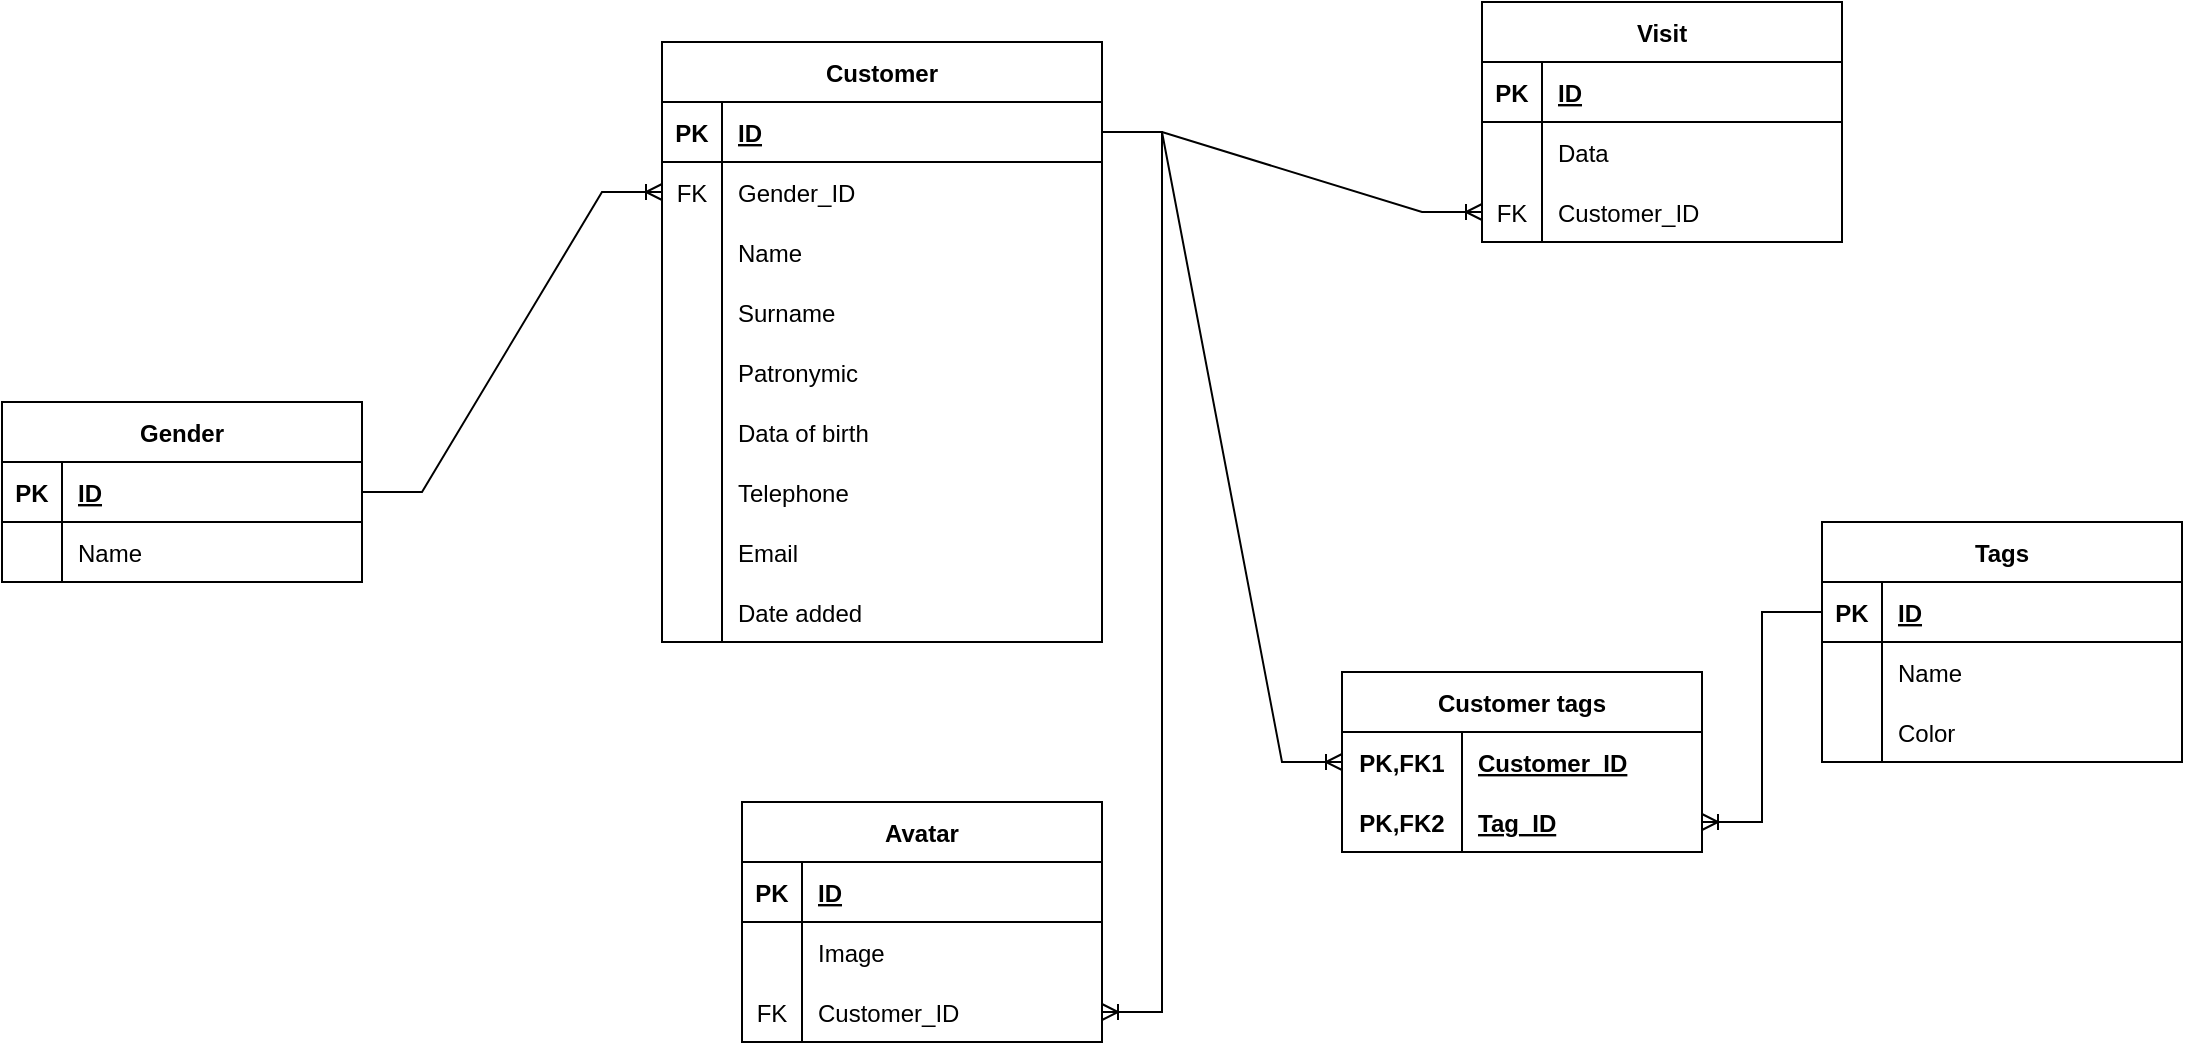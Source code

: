 <mxfile version="20.8.16" type="device"><diagram name="Страница 1" id="koy5ERYCLFdSH9rQiEoi"><mxGraphModel dx="1863" dy="654" grid="1" gridSize="10" guides="1" tooltips="1" connect="1" arrows="1" fold="1" page="1" pageScale="1" pageWidth="827" pageHeight="1169" math="0" shadow="0"><root><mxCell id="0"/><mxCell id="1" parent="0"/><mxCell id="qkVRfuWRCipSsEiNsj9y-1" value="Customer" style="shape=table;startSize=30;container=1;collapsible=1;childLayout=tableLayout;fixedRows=1;rowLines=0;fontStyle=1;align=center;resizeLast=1;" parent="1" vertex="1"><mxGeometry x="30" y="270" width="220" height="300" as="geometry"/></mxCell><mxCell id="qkVRfuWRCipSsEiNsj9y-2" value="" style="shape=tableRow;horizontal=0;startSize=0;swimlaneHead=0;swimlaneBody=0;fillColor=none;collapsible=0;dropTarget=0;points=[[0,0.5],[1,0.5]];portConstraint=eastwest;top=0;left=0;right=0;bottom=1;" parent="qkVRfuWRCipSsEiNsj9y-1" vertex="1"><mxGeometry y="30" width="220" height="30" as="geometry"/></mxCell><mxCell id="qkVRfuWRCipSsEiNsj9y-3" value="PK" style="shape=partialRectangle;connectable=0;fillColor=none;top=0;left=0;bottom=0;right=0;fontStyle=1;overflow=hidden;" parent="qkVRfuWRCipSsEiNsj9y-2" vertex="1"><mxGeometry width="30" height="30" as="geometry"><mxRectangle width="30" height="30" as="alternateBounds"/></mxGeometry></mxCell><mxCell id="qkVRfuWRCipSsEiNsj9y-4" value="ID" style="shape=partialRectangle;connectable=0;fillColor=none;top=0;left=0;bottom=0;right=0;align=left;spacingLeft=6;fontStyle=5;overflow=hidden;" parent="qkVRfuWRCipSsEiNsj9y-2" vertex="1"><mxGeometry x="30" width="190" height="30" as="geometry"><mxRectangle width="190" height="30" as="alternateBounds"/></mxGeometry></mxCell><mxCell id="qkVRfuWRCipSsEiNsj9y-5" value="" style="shape=tableRow;horizontal=0;startSize=0;swimlaneHead=0;swimlaneBody=0;fillColor=none;collapsible=0;dropTarget=0;points=[[0,0.5],[1,0.5]];portConstraint=eastwest;top=0;left=0;right=0;bottom=0;" parent="qkVRfuWRCipSsEiNsj9y-1" vertex="1"><mxGeometry y="60" width="220" height="30" as="geometry"/></mxCell><mxCell id="qkVRfuWRCipSsEiNsj9y-6" value="FK" style="shape=partialRectangle;connectable=0;fillColor=none;top=0;left=0;bottom=0;right=0;editable=1;overflow=hidden;" parent="qkVRfuWRCipSsEiNsj9y-5" vertex="1"><mxGeometry width="30" height="30" as="geometry"><mxRectangle width="30" height="30" as="alternateBounds"/></mxGeometry></mxCell><mxCell id="qkVRfuWRCipSsEiNsj9y-7" value="Gender_ID" style="shape=partialRectangle;connectable=0;fillColor=none;top=0;left=0;bottom=0;right=0;align=left;spacingLeft=6;overflow=hidden;" parent="qkVRfuWRCipSsEiNsj9y-5" vertex="1"><mxGeometry x="30" width="190" height="30" as="geometry"><mxRectangle width="190" height="30" as="alternateBounds"/></mxGeometry></mxCell><mxCell id="qkVRfuWRCipSsEiNsj9y-8" value="" style="shape=tableRow;horizontal=0;startSize=0;swimlaneHead=0;swimlaneBody=0;fillColor=none;collapsible=0;dropTarget=0;points=[[0,0.5],[1,0.5]];portConstraint=eastwest;top=0;left=0;right=0;bottom=0;" parent="qkVRfuWRCipSsEiNsj9y-1" vertex="1"><mxGeometry y="90" width="220" height="30" as="geometry"/></mxCell><mxCell id="qkVRfuWRCipSsEiNsj9y-9" value="" style="shape=partialRectangle;connectable=0;fillColor=none;top=0;left=0;bottom=0;right=0;editable=1;overflow=hidden;" parent="qkVRfuWRCipSsEiNsj9y-8" vertex="1"><mxGeometry width="30" height="30" as="geometry"><mxRectangle width="30" height="30" as="alternateBounds"/></mxGeometry></mxCell><mxCell id="qkVRfuWRCipSsEiNsj9y-10" value="Name" style="shape=partialRectangle;connectable=0;fillColor=none;top=0;left=0;bottom=0;right=0;align=left;spacingLeft=6;overflow=hidden;" parent="qkVRfuWRCipSsEiNsj9y-8" vertex="1"><mxGeometry x="30" width="190" height="30" as="geometry"><mxRectangle width="190" height="30" as="alternateBounds"/></mxGeometry></mxCell><mxCell id="qkVRfuWRCipSsEiNsj9y-11" value="" style="shape=tableRow;horizontal=0;startSize=0;swimlaneHead=0;swimlaneBody=0;fillColor=none;collapsible=0;dropTarget=0;points=[[0,0.5],[1,0.5]];portConstraint=eastwest;top=0;left=0;right=0;bottom=0;" parent="qkVRfuWRCipSsEiNsj9y-1" vertex="1"><mxGeometry y="120" width="220" height="30" as="geometry"/></mxCell><mxCell id="qkVRfuWRCipSsEiNsj9y-12" value="" style="shape=partialRectangle;connectable=0;fillColor=none;top=0;left=0;bottom=0;right=0;editable=1;overflow=hidden;" parent="qkVRfuWRCipSsEiNsj9y-11" vertex="1"><mxGeometry width="30" height="30" as="geometry"><mxRectangle width="30" height="30" as="alternateBounds"/></mxGeometry></mxCell><mxCell id="qkVRfuWRCipSsEiNsj9y-13" value="Surname" style="shape=partialRectangle;connectable=0;fillColor=none;top=0;left=0;bottom=0;right=0;align=left;spacingLeft=6;overflow=hidden;" parent="qkVRfuWRCipSsEiNsj9y-11" vertex="1"><mxGeometry x="30" width="190" height="30" as="geometry"><mxRectangle width="190" height="30" as="alternateBounds"/></mxGeometry></mxCell><mxCell id="qkVRfuWRCipSsEiNsj9y-23" value="" style="shape=tableRow;horizontal=0;startSize=0;swimlaneHead=0;swimlaneBody=0;fillColor=none;collapsible=0;dropTarget=0;points=[[0,0.5],[1,0.5]];portConstraint=eastwest;top=0;left=0;right=0;bottom=0;" parent="qkVRfuWRCipSsEiNsj9y-1" vertex="1"><mxGeometry y="150" width="220" height="30" as="geometry"/></mxCell><mxCell id="qkVRfuWRCipSsEiNsj9y-24" value="" style="shape=partialRectangle;connectable=0;fillColor=none;top=0;left=0;bottom=0;right=0;editable=1;overflow=hidden;" parent="qkVRfuWRCipSsEiNsj9y-23" vertex="1"><mxGeometry width="30" height="30" as="geometry"><mxRectangle width="30" height="30" as="alternateBounds"/></mxGeometry></mxCell><mxCell id="qkVRfuWRCipSsEiNsj9y-25" value="Patronymic" style="shape=partialRectangle;connectable=0;fillColor=none;top=0;left=0;bottom=0;right=0;align=left;spacingLeft=6;overflow=hidden;" parent="qkVRfuWRCipSsEiNsj9y-23" vertex="1"><mxGeometry x="30" width="190" height="30" as="geometry"><mxRectangle width="190" height="30" as="alternateBounds"/></mxGeometry></mxCell><mxCell id="qkVRfuWRCipSsEiNsj9y-26" value="" style="shape=tableRow;horizontal=0;startSize=0;swimlaneHead=0;swimlaneBody=0;fillColor=none;collapsible=0;dropTarget=0;points=[[0,0.5],[1,0.5]];portConstraint=eastwest;top=0;left=0;right=0;bottom=0;" parent="qkVRfuWRCipSsEiNsj9y-1" vertex="1"><mxGeometry y="180" width="220" height="30" as="geometry"/></mxCell><mxCell id="qkVRfuWRCipSsEiNsj9y-27" value="" style="shape=partialRectangle;connectable=0;fillColor=none;top=0;left=0;bottom=0;right=0;editable=1;overflow=hidden;" parent="qkVRfuWRCipSsEiNsj9y-26" vertex="1"><mxGeometry width="30" height="30" as="geometry"><mxRectangle width="30" height="30" as="alternateBounds"/></mxGeometry></mxCell><mxCell id="qkVRfuWRCipSsEiNsj9y-28" value="Data of birth" style="shape=partialRectangle;connectable=0;fillColor=none;top=0;left=0;bottom=0;right=0;align=left;spacingLeft=6;overflow=hidden;" parent="qkVRfuWRCipSsEiNsj9y-26" vertex="1"><mxGeometry x="30" width="190" height="30" as="geometry"><mxRectangle width="190" height="30" as="alternateBounds"/></mxGeometry></mxCell><mxCell id="qkVRfuWRCipSsEiNsj9y-29" value="" style="shape=tableRow;horizontal=0;startSize=0;swimlaneHead=0;swimlaneBody=0;fillColor=none;collapsible=0;dropTarget=0;points=[[0,0.5],[1,0.5]];portConstraint=eastwest;top=0;left=0;right=0;bottom=0;" parent="qkVRfuWRCipSsEiNsj9y-1" vertex="1"><mxGeometry y="210" width="220" height="30" as="geometry"/></mxCell><mxCell id="qkVRfuWRCipSsEiNsj9y-30" value="" style="shape=partialRectangle;connectable=0;fillColor=none;top=0;left=0;bottom=0;right=0;editable=1;overflow=hidden;" parent="qkVRfuWRCipSsEiNsj9y-29" vertex="1"><mxGeometry width="30" height="30" as="geometry"><mxRectangle width="30" height="30" as="alternateBounds"/></mxGeometry></mxCell><mxCell id="qkVRfuWRCipSsEiNsj9y-31" value="Telephone" style="shape=partialRectangle;connectable=0;fillColor=none;top=0;left=0;bottom=0;right=0;align=left;spacingLeft=6;overflow=hidden;" parent="qkVRfuWRCipSsEiNsj9y-29" vertex="1"><mxGeometry x="30" width="190" height="30" as="geometry"><mxRectangle width="190" height="30" as="alternateBounds"/></mxGeometry></mxCell><mxCell id="qkVRfuWRCipSsEiNsj9y-32" value="" style="shape=tableRow;horizontal=0;startSize=0;swimlaneHead=0;swimlaneBody=0;fillColor=none;collapsible=0;dropTarget=0;points=[[0,0.5],[1,0.5]];portConstraint=eastwest;top=0;left=0;right=0;bottom=0;" parent="qkVRfuWRCipSsEiNsj9y-1" vertex="1"><mxGeometry y="240" width="220" height="30" as="geometry"/></mxCell><mxCell id="qkVRfuWRCipSsEiNsj9y-33" value="" style="shape=partialRectangle;connectable=0;fillColor=none;top=0;left=0;bottom=0;right=0;editable=1;overflow=hidden;" parent="qkVRfuWRCipSsEiNsj9y-32" vertex="1"><mxGeometry width="30" height="30" as="geometry"><mxRectangle width="30" height="30" as="alternateBounds"/></mxGeometry></mxCell><mxCell id="qkVRfuWRCipSsEiNsj9y-34" value="Email" style="shape=partialRectangle;connectable=0;fillColor=none;top=0;left=0;bottom=0;right=0;align=left;spacingLeft=6;overflow=hidden;" parent="qkVRfuWRCipSsEiNsj9y-32" vertex="1"><mxGeometry x="30" width="190" height="30" as="geometry"><mxRectangle width="190" height="30" as="alternateBounds"/></mxGeometry></mxCell><mxCell id="qkVRfuWRCipSsEiNsj9y-60" value="" style="shape=tableRow;horizontal=0;startSize=0;swimlaneHead=0;swimlaneBody=0;fillColor=none;collapsible=0;dropTarget=0;points=[[0,0.5],[1,0.5]];portConstraint=eastwest;top=0;left=0;right=0;bottom=0;" parent="qkVRfuWRCipSsEiNsj9y-1" vertex="1"><mxGeometry y="270" width="220" height="30" as="geometry"/></mxCell><mxCell id="qkVRfuWRCipSsEiNsj9y-61" value="" style="shape=partialRectangle;connectable=0;fillColor=none;top=0;left=0;bottom=0;right=0;editable=1;overflow=hidden;" parent="qkVRfuWRCipSsEiNsj9y-60" vertex="1"><mxGeometry width="30" height="30" as="geometry"><mxRectangle width="30" height="30" as="alternateBounds"/></mxGeometry></mxCell><mxCell id="qkVRfuWRCipSsEiNsj9y-62" value="Date added" style="shape=partialRectangle;connectable=0;fillColor=none;top=0;left=0;bottom=0;right=0;align=left;spacingLeft=6;overflow=hidden;" parent="qkVRfuWRCipSsEiNsj9y-60" vertex="1"><mxGeometry x="30" width="190" height="30" as="geometry"><mxRectangle width="190" height="30" as="alternateBounds"/></mxGeometry></mxCell><mxCell id="qkVRfuWRCipSsEiNsj9y-141" value="Tags" style="shape=table;startSize=30;container=1;collapsible=1;childLayout=tableLayout;fixedRows=1;rowLines=0;fontStyle=1;align=center;resizeLast=1;" parent="1" vertex="1"><mxGeometry x="610" y="510" width="180" height="120" as="geometry"/></mxCell><mxCell id="qkVRfuWRCipSsEiNsj9y-142" value="" style="shape=tableRow;horizontal=0;startSize=0;swimlaneHead=0;swimlaneBody=0;fillColor=none;collapsible=0;dropTarget=0;points=[[0,0.5],[1,0.5]];portConstraint=eastwest;top=0;left=0;right=0;bottom=1;" parent="qkVRfuWRCipSsEiNsj9y-141" vertex="1"><mxGeometry y="30" width="180" height="30" as="geometry"/></mxCell><mxCell id="qkVRfuWRCipSsEiNsj9y-143" value="PK" style="shape=partialRectangle;connectable=0;fillColor=none;top=0;left=0;bottom=0;right=0;fontStyle=1;overflow=hidden;" parent="qkVRfuWRCipSsEiNsj9y-142" vertex="1"><mxGeometry width="30" height="30" as="geometry"><mxRectangle width="30" height="30" as="alternateBounds"/></mxGeometry></mxCell><mxCell id="qkVRfuWRCipSsEiNsj9y-144" value="ID" style="shape=partialRectangle;connectable=0;fillColor=none;top=0;left=0;bottom=0;right=0;align=left;spacingLeft=6;fontStyle=5;overflow=hidden;" parent="qkVRfuWRCipSsEiNsj9y-142" vertex="1"><mxGeometry x="30" width="150" height="30" as="geometry"><mxRectangle width="150" height="30" as="alternateBounds"/></mxGeometry></mxCell><mxCell id="qkVRfuWRCipSsEiNsj9y-145" value="" style="shape=tableRow;horizontal=0;startSize=0;swimlaneHead=0;swimlaneBody=0;fillColor=none;collapsible=0;dropTarget=0;points=[[0,0.5],[1,0.5]];portConstraint=eastwest;top=0;left=0;right=0;bottom=0;" parent="qkVRfuWRCipSsEiNsj9y-141" vertex="1"><mxGeometry y="60" width="180" height="30" as="geometry"/></mxCell><mxCell id="qkVRfuWRCipSsEiNsj9y-146" value="" style="shape=partialRectangle;connectable=0;fillColor=none;top=0;left=0;bottom=0;right=0;editable=1;overflow=hidden;" parent="qkVRfuWRCipSsEiNsj9y-145" vertex="1"><mxGeometry width="30" height="30" as="geometry"><mxRectangle width="30" height="30" as="alternateBounds"/></mxGeometry></mxCell><mxCell id="qkVRfuWRCipSsEiNsj9y-147" value="Name" style="shape=partialRectangle;connectable=0;fillColor=none;top=0;left=0;bottom=0;right=0;align=left;spacingLeft=6;overflow=hidden;" parent="qkVRfuWRCipSsEiNsj9y-145" vertex="1"><mxGeometry x="30" width="150" height="30" as="geometry"><mxRectangle width="150" height="30" as="alternateBounds"/></mxGeometry></mxCell><mxCell id="qkVRfuWRCipSsEiNsj9y-148" value="" style="shape=tableRow;horizontal=0;startSize=0;swimlaneHead=0;swimlaneBody=0;fillColor=none;collapsible=0;dropTarget=0;points=[[0,0.5],[1,0.5]];portConstraint=eastwest;top=0;left=0;right=0;bottom=0;" parent="qkVRfuWRCipSsEiNsj9y-141" vertex="1"><mxGeometry y="90" width="180" height="30" as="geometry"/></mxCell><mxCell id="qkVRfuWRCipSsEiNsj9y-149" value="" style="shape=partialRectangle;connectable=0;fillColor=none;top=0;left=0;bottom=0;right=0;editable=1;overflow=hidden;" parent="qkVRfuWRCipSsEiNsj9y-148" vertex="1"><mxGeometry width="30" height="30" as="geometry"><mxRectangle width="30" height="30" as="alternateBounds"/></mxGeometry></mxCell><mxCell id="qkVRfuWRCipSsEiNsj9y-150" value="Color" style="shape=partialRectangle;connectable=0;fillColor=none;top=0;left=0;bottom=0;right=0;align=left;spacingLeft=6;overflow=hidden;" parent="qkVRfuWRCipSsEiNsj9y-148" vertex="1"><mxGeometry x="30" width="150" height="30" as="geometry"><mxRectangle width="150" height="30" as="alternateBounds"/></mxGeometry></mxCell><mxCell id="qkVRfuWRCipSsEiNsj9y-154" value="Customer tags" style="shape=table;startSize=30;container=1;collapsible=1;childLayout=tableLayout;fixedRows=1;rowLines=0;fontStyle=1;align=center;resizeLast=1;" parent="1" vertex="1"><mxGeometry x="370" y="585" width="180" height="90" as="geometry"/></mxCell><mxCell id="qkVRfuWRCipSsEiNsj9y-155" value="" style="shape=tableRow;horizontal=0;startSize=0;swimlaneHead=0;swimlaneBody=0;fillColor=none;collapsible=0;dropTarget=0;points=[[0,0.5],[1,0.5]];portConstraint=eastwest;top=0;left=0;right=0;bottom=0;" parent="qkVRfuWRCipSsEiNsj9y-154" vertex="1"><mxGeometry y="30" width="180" height="30" as="geometry"/></mxCell><mxCell id="qkVRfuWRCipSsEiNsj9y-156" value="PK,FK1" style="shape=partialRectangle;connectable=0;fillColor=none;top=0;left=0;bottom=0;right=0;fontStyle=1;overflow=hidden;" parent="qkVRfuWRCipSsEiNsj9y-155" vertex="1"><mxGeometry width="60" height="30" as="geometry"><mxRectangle width="60" height="30" as="alternateBounds"/></mxGeometry></mxCell><mxCell id="qkVRfuWRCipSsEiNsj9y-157" value="Customer_ID" style="shape=partialRectangle;connectable=0;fillColor=none;top=0;left=0;bottom=0;right=0;align=left;spacingLeft=6;fontStyle=5;overflow=hidden;" parent="qkVRfuWRCipSsEiNsj9y-155" vertex="1"><mxGeometry x="60" width="120" height="30" as="geometry"><mxRectangle width="120" height="30" as="alternateBounds"/></mxGeometry></mxCell><mxCell id="qkVRfuWRCipSsEiNsj9y-158" value="" style="shape=tableRow;horizontal=0;startSize=0;swimlaneHead=0;swimlaneBody=0;fillColor=none;collapsible=0;dropTarget=0;points=[[0,0.5],[1,0.5]];portConstraint=eastwest;top=0;left=0;right=0;bottom=1;" parent="qkVRfuWRCipSsEiNsj9y-154" vertex="1"><mxGeometry y="60" width="180" height="30" as="geometry"/></mxCell><mxCell id="qkVRfuWRCipSsEiNsj9y-159" value="PK,FK2" style="shape=partialRectangle;connectable=0;fillColor=none;top=0;left=0;bottom=0;right=0;fontStyle=1;overflow=hidden;" parent="qkVRfuWRCipSsEiNsj9y-158" vertex="1"><mxGeometry width="60" height="30" as="geometry"><mxRectangle width="60" height="30" as="alternateBounds"/></mxGeometry></mxCell><mxCell id="qkVRfuWRCipSsEiNsj9y-160" value="Tag_ID" style="shape=partialRectangle;connectable=0;fillColor=none;top=0;left=0;bottom=0;right=0;align=left;spacingLeft=6;fontStyle=5;overflow=hidden;" parent="qkVRfuWRCipSsEiNsj9y-158" vertex="1"><mxGeometry x="60" width="120" height="30" as="geometry"><mxRectangle width="120" height="30" as="alternateBounds"/></mxGeometry></mxCell><mxCell id="qkVRfuWRCipSsEiNsj9y-167" value="" style="edgeStyle=entityRelationEdgeStyle;fontSize=12;html=1;endArrow=ERoneToMany;rounded=0;entryX=1;entryY=0.5;entryDx=0;entryDy=0;exitX=0;exitY=0.5;exitDx=0;exitDy=0;" parent="1" source="qkVRfuWRCipSsEiNsj9y-142" target="qkVRfuWRCipSsEiNsj9y-158" edge="1"><mxGeometry width="100" height="100" relative="1" as="geometry"><mxPoint x="600" y="800" as="sourcePoint"/><mxPoint x="700" y="700" as="targetPoint"/></mxGeometry></mxCell><mxCell id="qkVRfuWRCipSsEiNsj9y-168" value="" style="edgeStyle=entityRelationEdgeStyle;fontSize=12;html=1;endArrow=ERoneToMany;rounded=0;exitX=1;exitY=0.5;exitDx=0;exitDy=0;entryX=0;entryY=0.5;entryDx=0;entryDy=0;" parent="1" source="qkVRfuWRCipSsEiNsj9y-2" target="qkVRfuWRCipSsEiNsj9y-155" edge="1"><mxGeometry width="100" height="100" relative="1" as="geometry"><mxPoint x="310" y="560" as="sourcePoint"/><mxPoint x="410" y="460" as="targetPoint"/></mxGeometry></mxCell><mxCell id="qkVRfuWRCipSsEiNsj9y-195" value="Visit" style="shape=table;startSize=30;container=1;collapsible=1;childLayout=tableLayout;fixedRows=1;rowLines=0;fontStyle=1;align=center;resizeLast=1;" parent="1" vertex="1"><mxGeometry x="440" y="250" width="180" height="120" as="geometry"/></mxCell><mxCell id="qkVRfuWRCipSsEiNsj9y-196" value="" style="shape=tableRow;horizontal=0;startSize=0;swimlaneHead=0;swimlaneBody=0;fillColor=none;collapsible=0;dropTarget=0;points=[[0,0.5],[1,0.5]];portConstraint=eastwest;top=0;left=0;right=0;bottom=1;" parent="qkVRfuWRCipSsEiNsj9y-195" vertex="1"><mxGeometry y="30" width="180" height="30" as="geometry"/></mxCell><mxCell id="qkVRfuWRCipSsEiNsj9y-197" value="PK" style="shape=partialRectangle;connectable=0;fillColor=none;top=0;left=0;bottom=0;right=0;fontStyle=1;overflow=hidden;" parent="qkVRfuWRCipSsEiNsj9y-196" vertex="1"><mxGeometry width="30" height="30" as="geometry"><mxRectangle width="30" height="30" as="alternateBounds"/></mxGeometry></mxCell><mxCell id="qkVRfuWRCipSsEiNsj9y-198" value="ID" style="shape=partialRectangle;connectable=0;fillColor=none;top=0;left=0;bottom=0;right=0;align=left;spacingLeft=6;fontStyle=5;overflow=hidden;" parent="qkVRfuWRCipSsEiNsj9y-196" vertex="1"><mxGeometry x="30" width="150" height="30" as="geometry"><mxRectangle width="150" height="30" as="alternateBounds"/></mxGeometry></mxCell><mxCell id="qkVRfuWRCipSsEiNsj9y-199" value="" style="shape=tableRow;horizontal=0;startSize=0;swimlaneHead=0;swimlaneBody=0;fillColor=none;collapsible=0;dropTarget=0;points=[[0,0.5],[1,0.5]];portConstraint=eastwest;top=0;left=0;right=0;bottom=0;" parent="qkVRfuWRCipSsEiNsj9y-195" vertex="1"><mxGeometry y="60" width="180" height="30" as="geometry"/></mxCell><mxCell id="qkVRfuWRCipSsEiNsj9y-200" value="" style="shape=partialRectangle;connectable=0;fillColor=none;top=0;left=0;bottom=0;right=0;editable=1;overflow=hidden;" parent="qkVRfuWRCipSsEiNsj9y-199" vertex="1"><mxGeometry width="30" height="30" as="geometry"><mxRectangle width="30" height="30" as="alternateBounds"/></mxGeometry></mxCell><mxCell id="qkVRfuWRCipSsEiNsj9y-201" value="Data" style="shape=partialRectangle;connectable=0;fillColor=none;top=0;left=0;bottom=0;right=0;align=left;spacingLeft=6;overflow=hidden;" parent="qkVRfuWRCipSsEiNsj9y-199" vertex="1"><mxGeometry x="30" width="150" height="30" as="geometry"><mxRectangle width="150" height="30" as="alternateBounds"/></mxGeometry></mxCell><mxCell id="qkVRfuWRCipSsEiNsj9y-202" value="" style="shape=tableRow;horizontal=0;startSize=0;swimlaneHead=0;swimlaneBody=0;fillColor=none;collapsible=0;dropTarget=0;points=[[0,0.5],[1,0.5]];portConstraint=eastwest;top=0;left=0;right=0;bottom=0;" parent="qkVRfuWRCipSsEiNsj9y-195" vertex="1"><mxGeometry y="90" width="180" height="30" as="geometry"/></mxCell><mxCell id="qkVRfuWRCipSsEiNsj9y-203" value="FK" style="shape=partialRectangle;connectable=0;fillColor=none;top=0;left=0;bottom=0;right=0;editable=1;overflow=hidden;" parent="qkVRfuWRCipSsEiNsj9y-202" vertex="1"><mxGeometry width="30" height="30" as="geometry"><mxRectangle width="30" height="30" as="alternateBounds"/></mxGeometry></mxCell><mxCell id="qkVRfuWRCipSsEiNsj9y-204" value="Customer_ID" style="shape=partialRectangle;connectable=0;fillColor=none;top=0;left=0;bottom=0;right=0;align=left;spacingLeft=6;overflow=hidden;" parent="qkVRfuWRCipSsEiNsj9y-202" vertex="1"><mxGeometry x="30" width="150" height="30" as="geometry"><mxRectangle width="150" height="30" as="alternateBounds"/></mxGeometry></mxCell><mxCell id="qkVRfuWRCipSsEiNsj9y-210" value="" style="edgeStyle=entityRelationEdgeStyle;fontSize=12;html=1;endArrow=ERoneToMany;rounded=0;exitX=1;exitY=0.5;exitDx=0;exitDy=0;entryX=0;entryY=0.5;entryDx=0;entryDy=0;" parent="1" source="qkVRfuWRCipSsEiNsj9y-2" target="qkVRfuWRCipSsEiNsj9y-202" edge="1"><mxGeometry width="100" height="100" relative="1" as="geometry"><mxPoint x="290" y="500" as="sourcePoint"/><mxPoint x="390" y="400" as="targetPoint"/></mxGeometry></mxCell><mxCell id="qkVRfuWRCipSsEiNsj9y-211" value="Gender" style="shape=table;startSize=30;container=1;collapsible=1;childLayout=tableLayout;fixedRows=1;rowLines=0;fontStyle=1;align=center;resizeLast=1;" parent="1" vertex="1"><mxGeometry x="-300" y="450" width="180" height="90" as="geometry"/></mxCell><mxCell id="qkVRfuWRCipSsEiNsj9y-212" value="" style="shape=tableRow;horizontal=0;startSize=0;swimlaneHead=0;swimlaneBody=0;fillColor=none;collapsible=0;dropTarget=0;points=[[0,0.5],[1,0.5]];portConstraint=eastwest;top=0;left=0;right=0;bottom=1;" parent="qkVRfuWRCipSsEiNsj9y-211" vertex="1"><mxGeometry y="30" width="180" height="30" as="geometry"/></mxCell><mxCell id="qkVRfuWRCipSsEiNsj9y-213" value="PK" style="shape=partialRectangle;connectable=0;fillColor=none;top=0;left=0;bottom=0;right=0;fontStyle=1;overflow=hidden;" parent="qkVRfuWRCipSsEiNsj9y-212" vertex="1"><mxGeometry width="30" height="30" as="geometry"><mxRectangle width="30" height="30" as="alternateBounds"/></mxGeometry></mxCell><mxCell id="qkVRfuWRCipSsEiNsj9y-214" value="ID" style="shape=partialRectangle;connectable=0;fillColor=none;top=0;left=0;bottom=0;right=0;align=left;spacingLeft=6;fontStyle=5;overflow=hidden;" parent="qkVRfuWRCipSsEiNsj9y-212" vertex="1"><mxGeometry x="30" width="150" height="30" as="geometry"><mxRectangle width="150" height="30" as="alternateBounds"/></mxGeometry></mxCell><mxCell id="qkVRfuWRCipSsEiNsj9y-215" value="" style="shape=tableRow;horizontal=0;startSize=0;swimlaneHead=0;swimlaneBody=0;fillColor=none;collapsible=0;dropTarget=0;points=[[0,0.5],[1,0.5]];portConstraint=eastwest;top=0;left=0;right=0;bottom=0;" parent="qkVRfuWRCipSsEiNsj9y-211" vertex="1"><mxGeometry y="60" width="180" height="30" as="geometry"/></mxCell><mxCell id="qkVRfuWRCipSsEiNsj9y-216" value="" style="shape=partialRectangle;connectable=0;fillColor=none;top=0;left=0;bottom=0;right=0;editable=1;overflow=hidden;" parent="qkVRfuWRCipSsEiNsj9y-215" vertex="1"><mxGeometry width="30" height="30" as="geometry"><mxRectangle width="30" height="30" as="alternateBounds"/></mxGeometry></mxCell><mxCell id="qkVRfuWRCipSsEiNsj9y-217" value="Name" style="shape=partialRectangle;connectable=0;fillColor=none;top=0;left=0;bottom=0;right=0;align=left;spacingLeft=6;overflow=hidden;" parent="qkVRfuWRCipSsEiNsj9y-215" vertex="1"><mxGeometry x="30" width="150" height="30" as="geometry"><mxRectangle width="150" height="30" as="alternateBounds"/></mxGeometry></mxCell><mxCell id="qkVRfuWRCipSsEiNsj9y-229" value="Avatar" style="shape=table;startSize=30;container=1;collapsible=1;childLayout=tableLayout;fixedRows=1;rowLines=0;fontStyle=1;align=center;resizeLast=1;" parent="1" vertex="1"><mxGeometry x="70" y="650" width="180" height="120" as="geometry"/></mxCell><mxCell id="qkVRfuWRCipSsEiNsj9y-230" value="" style="shape=tableRow;horizontal=0;startSize=0;swimlaneHead=0;swimlaneBody=0;fillColor=none;collapsible=0;dropTarget=0;points=[[0,0.5],[1,0.5]];portConstraint=eastwest;top=0;left=0;right=0;bottom=1;" parent="qkVRfuWRCipSsEiNsj9y-229" vertex="1"><mxGeometry y="30" width="180" height="30" as="geometry"/></mxCell><mxCell id="qkVRfuWRCipSsEiNsj9y-231" value="PK" style="shape=partialRectangle;connectable=0;fillColor=none;top=0;left=0;bottom=0;right=0;fontStyle=1;overflow=hidden;" parent="qkVRfuWRCipSsEiNsj9y-230" vertex="1"><mxGeometry width="30" height="30" as="geometry"><mxRectangle width="30" height="30" as="alternateBounds"/></mxGeometry></mxCell><mxCell id="qkVRfuWRCipSsEiNsj9y-232" value="ID" style="shape=partialRectangle;connectable=0;fillColor=none;top=0;left=0;bottom=0;right=0;align=left;spacingLeft=6;fontStyle=5;overflow=hidden;" parent="qkVRfuWRCipSsEiNsj9y-230" vertex="1"><mxGeometry x="30" width="150" height="30" as="geometry"><mxRectangle width="150" height="30" as="alternateBounds"/></mxGeometry></mxCell><mxCell id="qkVRfuWRCipSsEiNsj9y-233" value="" style="shape=tableRow;horizontal=0;startSize=0;swimlaneHead=0;swimlaneBody=0;fillColor=none;collapsible=0;dropTarget=0;points=[[0,0.5],[1,0.5]];portConstraint=eastwest;top=0;left=0;right=0;bottom=0;" parent="qkVRfuWRCipSsEiNsj9y-229" vertex="1"><mxGeometry y="60" width="180" height="30" as="geometry"/></mxCell><mxCell id="qkVRfuWRCipSsEiNsj9y-234" value="" style="shape=partialRectangle;connectable=0;fillColor=none;top=0;left=0;bottom=0;right=0;editable=1;overflow=hidden;" parent="qkVRfuWRCipSsEiNsj9y-233" vertex="1"><mxGeometry width="30" height="30" as="geometry"><mxRectangle width="30" height="30" as="alternateBounds"/></mxGeometry></mxCell><mxCell id="qkVRfuWRCipSsEiNsj9y-235" value="Image" style="shape=partialRectangle;connectable=0;fillColor=none;top=0;left=0;bottom=0;right=0;align=left;spacingLeft=6;overflow=hidden;" parent="qkVRfuWRCipSsEiNsj9y-233" vertex="1"><mxGeometry x="30" width="150" height="30" as="geometry"><mxRectangle width="150" height="30" as="alternateBounds"/></mxGeometry></mxCell><mxCell id="qkVRfuWRCipSsEiNsj9y-274" value="" style="shape=tableRow;horizontal=0;startSize=0;swimlaneHead=0;swimlaneBody=0;fillColor=none;collapsible=0;dropTarget=0;points=[[0,0.5],[1,0.5]];portConstraint=eastwest;top=0;left=0;right=0;bottom=0;" parent="qkVRfuWRCipSsEiNsj9y-229" vertex="1"><mxGeometry y="90" width="180" height="30" as="geometry"/></mxCell><mxCell id="qkVRfuWRCipSsEiNsj9y-275" value="FK" style="shape=partialRectangle;connectable=0;fillColor=none;top=0;left=0;bottom=0;right=0;editable=1;overflow=hidden;" parent="qkVRfuWRCipSsEiNsj9y-274" vertex="1"><mxGeometry width="30" height="30" as="geometry"><mxRectangle width="30" height="30" as="alternateBounds"/></mxGeometry></mxCell><mxCell id="qkVRfuWRCipSsEiNsj9y-276" value="Customer_ID" style="shape=partialRectangle;connectable=0;fillColor=none;top=0;left=0;bottom=0;right=0;align=left;spacingLeft=6;overflow=hidden;" parent="qkVRfuWRCipSsEiNsj9y-274" vertex="1"><mxGeometry x="30" width="150" height="30" as="geometry"><mxRectangle width="150" height="30" as="alternateBounds"/></mxGeometry></mxCell><mxCell id="qkVRfuWRCipSsEiNsj9y-277" value="" style="edgeStyle=entityRelationEdgeStyle;fontSize=12;html=1;endArrow=ERoneToMany;rounded=0;exitX=1;exitY=0.5;exitDx=0;exitDy=0;entryX=1;entryY=0.5;entryDx=0;entryDy=0;" parent="1" source="qkVRfuWRCipSsEiNsj9y-2" target="qkVRfuWRCipSsEiNsj9y-274" edge="1"><mxGeometry width="100" height="100" relative="1" as="geometry"><mxPoint x="320" y="820" as="sourcePoint"/><mxPoint x="410" y="750" as="targetPoint"/></mxGeometry></mxCell><mxCell id="qkVRfuWRCipSsEiNsj9y-280" value="" style="edgeStyle=entityRelationEdgeStyle;fontSize=12;html=1;endArrow=ERoneToMany;rounded=0;exitX=1;exitY=0.5;exitDx=0;exitDy=0;entryX=0;entryY=0.5;entryDx=0;entryDy=0;" parent="1" source="qkVRfuWRCipSsEiNsj9y-212" target="qkVRfuWRCipSsEiNsj9y-5" edge="1"><mxGeometry width="100" height="100" relative="1" as="geometry"><mxPoint x="-10" y="660" as="sourcePoint"/><mxPoint x="90" y="560" as="targetPoint"/></mxGeometry></mxCell></root></mxGraphModel></diagram></mxfile>